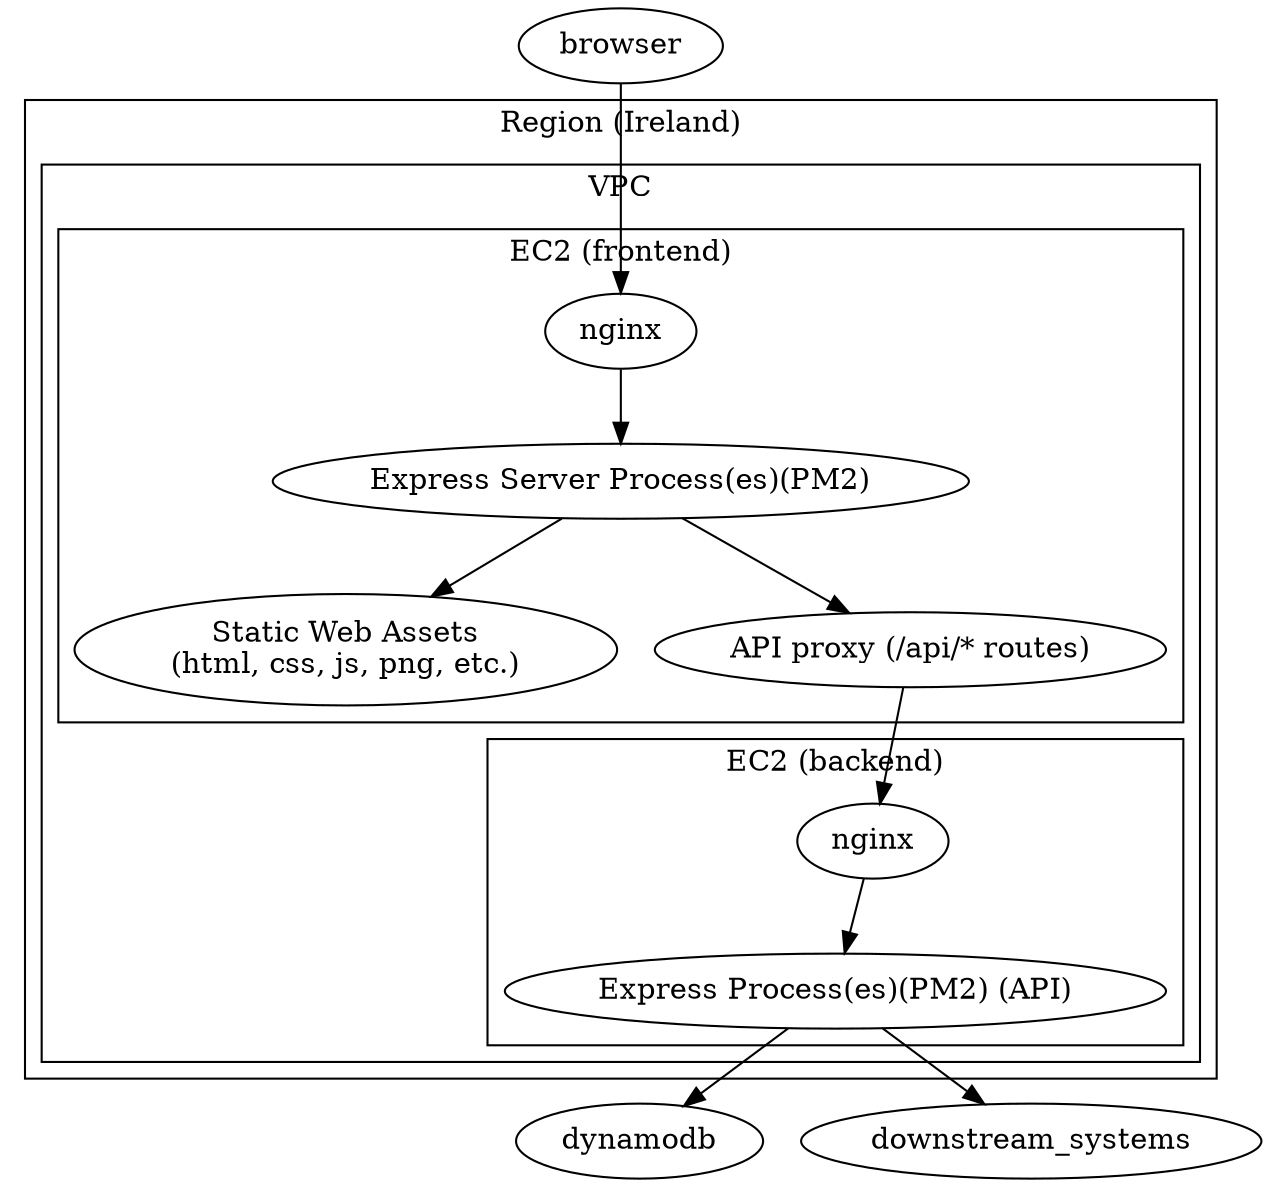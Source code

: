 digraph Architecture {
  //rankdir=LR

    nginx_frontend [label="nginx"]
    express_front_end [label="Express Server Process(es)(PM2)"]
    static_web_assets [label="Static Web Assets\n(html, css, js, png, etc.)"]
    api_proxy [label="API proxy (/api/* routes)"]

    nginx_backend [label="nginx"]
    express_api_backend [label="Express Process(es)(PM2) (API)"]
    
    subgraph cluster_region {
        label="Region (Ireland)"

        subgraph cluster_vpc {
            label="VPC"

            subgraph cluster_frontend {
                label="EC2 (frontend)"
                nginx_frontend->express_front_end
                express_front_end->static_web_assets
                express_front_end->api_proxy
            }
        
            subgraph cluster_backend {
                label="EC2 (backend)"
                
                nginx_backend->express_api_backend
            }  
        }
    }


    browser->nginx_frontend
    api_proxy->nginx_backend
    express_api_backend->dynamodb
    express_api_backend->downstream_systems
}
